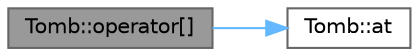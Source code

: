 digraph "Tomb::operator[]"
{
 // LATEX_PDF_SIZE
  bgcolor="transparent";
  edge [fontname=Helvetica,fontsize=10,labelfontname=Helvetica,labelfontsize=10];
  node [fontname=Helvetica,fontsize=10,shape=box,height=0.2,width=0.4];
  rankdir="LR";
  Node1 [id="Node000001",label="Tomb::operator[]",height=0.2,width=0.4,color="gray40", fillcolor="grey60", style="filled", fontcolor="black",tooltip="Tomb operator[] függvénye."];
  Node1 -> Node2 [id="edge3_Node000001_Node000002",color="steelblue1",style="solid",tooltip=" "];
  Node2 [id="Node000002",label="Tomb::at",height=0.2,width=0.4,color="grey40", fillcolor="white", style="filled",URL="$class_tomb.html#a1a8c6c4a1e45ff1086ff1ca25abe8ed5",tooltip="Tomb at függvénye."];
}
